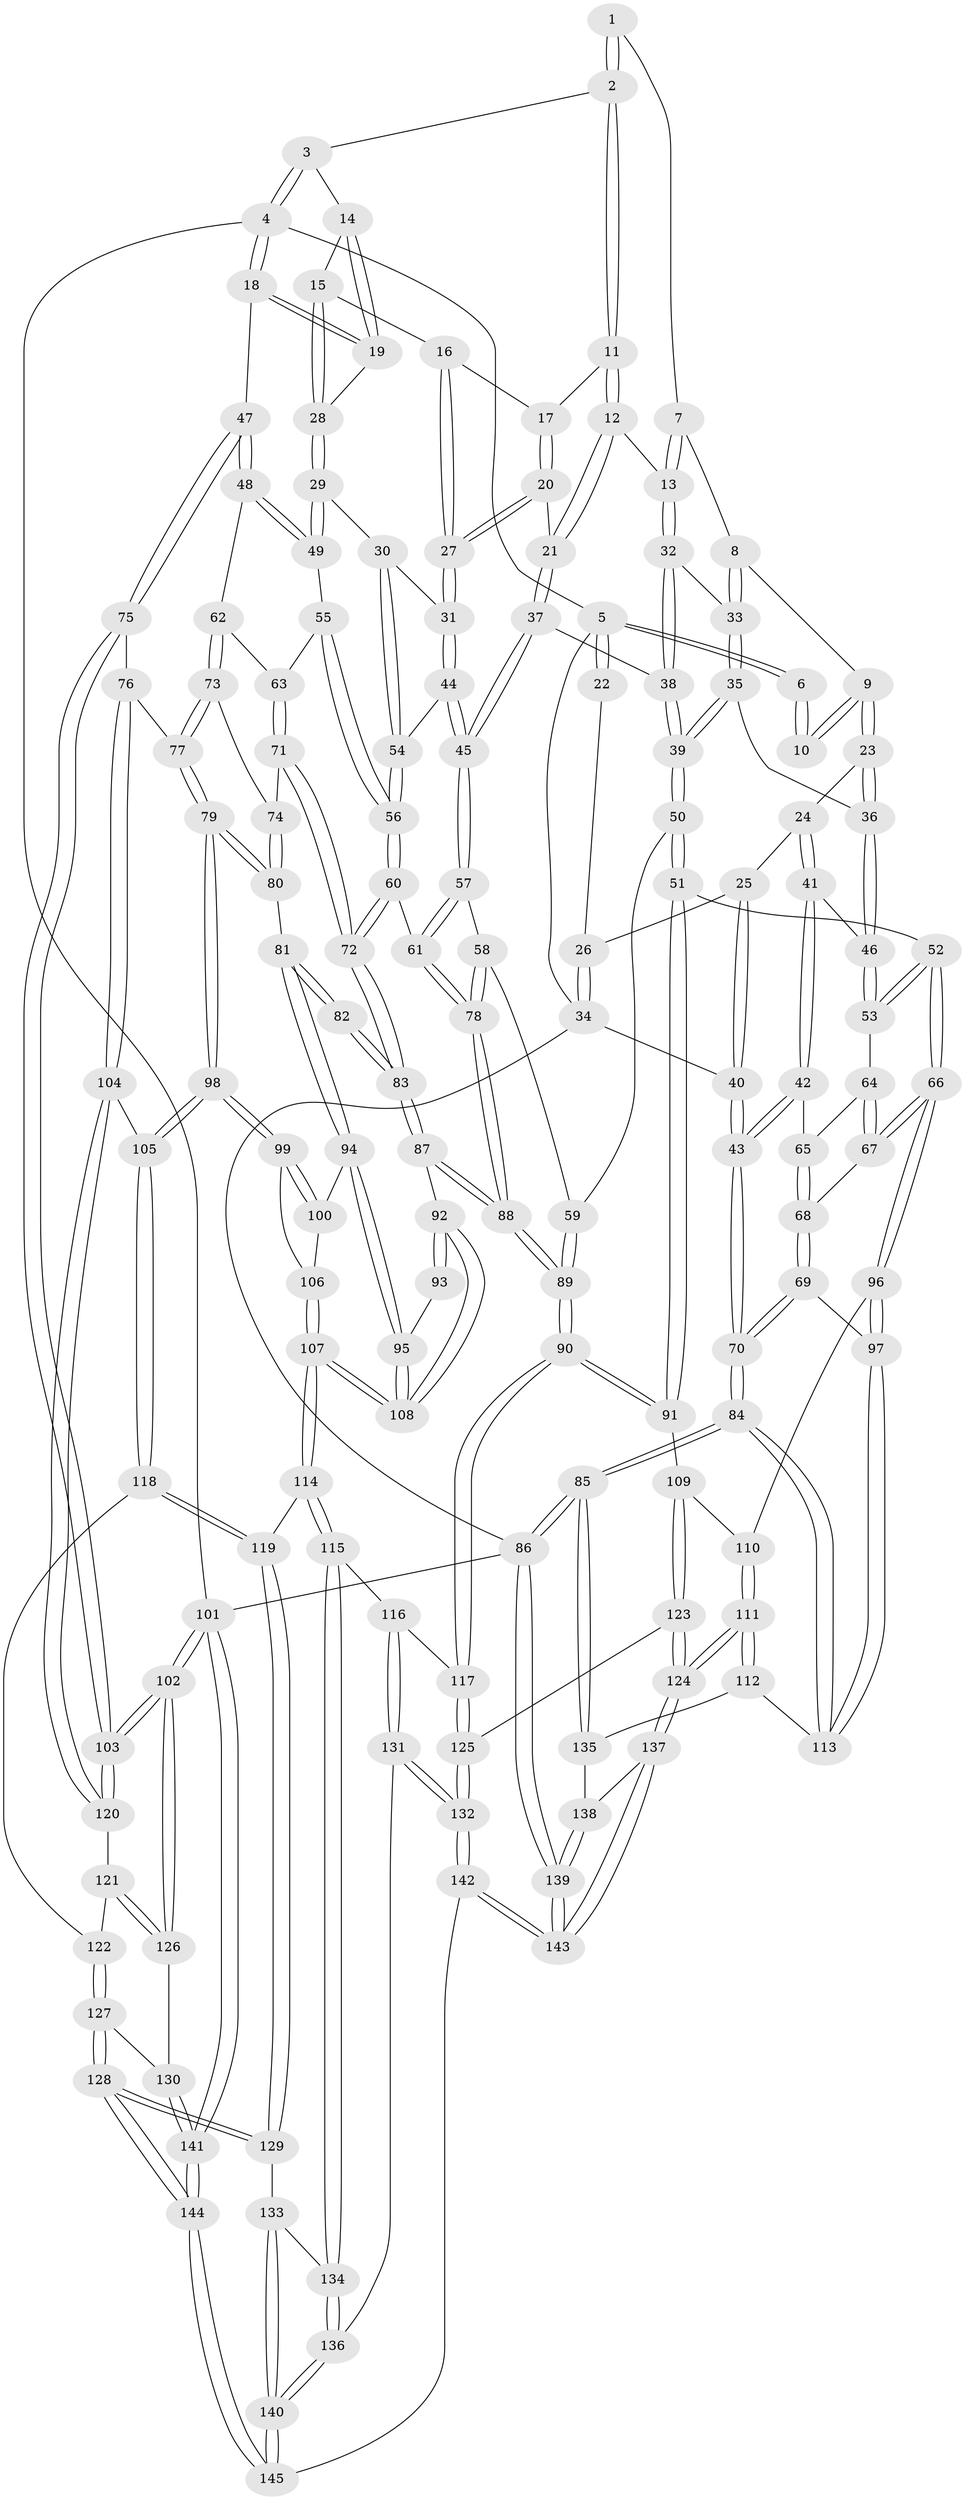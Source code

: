 // coarse degree distribution, {3: 0.14285714285714285, 5: 0.37362637362637363, 8: 0.01098901098901099, 4: 0.3956043956043956, 6: 0.06593406593406594, 7: 0.01098901098901099}
// Generated by graph-tools (version 1.1) at 2025/24/03/03/25 07:24:40]
// undirected, 145 vertices, 359 edges
graph export_dot {
graph [start="1"]
  node [color=gray90,style=filled];
  1 [pos="+0.30760915410084355+0"];
  2 [pos="+0.5991108286970482+0"];
  3 [pos="+1+0"];
  4 [pos="+1+0"];
  5 [pos="+0+0"];
  6 [pos="+0.1603585154687424+0"];
  7 [pos="+0.2972797121820309+0.01969817067963031"];
  8 [pos="+0.2819868977581066+0.12571882318066974"];
  9 [pos="+0.17873363224211233+0.13778820018154128"];
  10 [pos="+0.1349037746002117+0.09743494859332966"];
  11 [pos="+0.6002411279448407+0"];
  12 [pos="+0.49465665237002265+0.10609429344265268"];
  13 [pos="+0.47318554571870786+0.11923855864368567"];
  14 [pos="+0.8800691060522114+0.1041484941654227"];
  15 [pos="+0.7257261843787761+0.09296885173639757"];
  16 [pos="+0.72197149424977+0.09035498526107198"];
  17 [pos="+0.6804214026764157+0.02779390125316425"];
  18 [pos="+1+0.30942552902233555"];
  19 [pos="+0.9103564978675516+0.1552067086119547"];
  20 [pos="+0.592460206762664+0.2377957969145262"];
  21 [pos="+0.5657280375768677+0.2362349543925268"];
  22 [pos="+0.07878142335534485+0.11029738249890093"];
  23 [pos="+0.15898492625529972+0.23555080252202443"];
  24 [pos="+0.06518395022470223+0.24270793979539068"];
  25 [pos="+0.06094668407153063+0.23821489293825104"];
  26 [pos="+0.011474703808608419+0.1481756814603914"];
  27 [pos="+0.6450027497707315+0.2466686206177936"];
  28 [pos="+0.7979856995112595+0.2531810030926961"];
  29 [pos="+0.7943268179850135+0.3023340167479599"];
  30 [pos="+0.7674100117439976+0.31020972084509163"];
  31 [pos="+0.6900691039340447+0.30308939001821195"];
  32 [pos="+0.4053824356897844+0.16731291198102544"];
  33 [pos="+0.31737143131589646+0.1544517710692096"];
  34 [pos="+0+0.10659355888460702"];
  35 [pos="+0.26212789742181114+0.30793265763214"];
  36 [pos="+0.19999655099314181+0.31190499049232856"];
  37 [pos="+0.5194243960523198+0.31974598786942193"];
  38 [pos="+0.41681822051358103+0.316540897814223"];
  39 [pos="+0.36659133044340586+0.366898040789969"];
  40 [pos="+0+0.31119209743771753"];
  41 [pos="+0.025702163475534282+0.36657455866899574"];
  42 [pos="+0.0021294624812278813+0.3850549641294837"];
  43 [pos="+0+0.42646999431860133"];
  44 [pos="+0.6266045639707031+0.3729686899626193"];
  45 [pos="+0.5851732085098053+0.40783287463688206"];
  46 [pos="+0.18258854163634441+0.336990016643799"];
  47 [pos="+1+0.3374802908732684"];
  48 [pos="+0.9596500830827173+0.3675364567586932"];
  49 [pos="+0.833801267188178+0.32805364018330563"];
  50 [pos="+0.3684666754871759+0.492549499255344"];
  51 [pos="+0.3204847617088242+0.5342609619938717"];
  52 [pos="+0.30250871633196424+0.5355415381413249"];
  53 [pos="+0.18732613761374076+0.4212402627318415"];
  54 [pos="+0.7291070518180797+0.4114440240626616"];
  55 [pos="+0.7969224318741321+0.42630847961095963"];
  56 [pos="+0.7217225233469052+0.4710243332677443"];
  57 [pos="+0.5846043253012742+0.420047613456293"];
  58 [pos="+0.4975689410448698+0.47248017475479415"];
  59 [pos="+0.4171356530966358+0.5008493776517292"];
  60 [pos="+0.7068108356647116+0.5024023343836209"];
  61 [pos="+0.6314614825338067+0.47384646193137125"];
  62 [pos="+0.8706770504249692+0.4795037228491237"];
  63 [pos="+0.8247437752266593+0.47544489446009747"];
  64 [pos="+0.1478674734587506+0.4446307981433173"];
  65 [pos="+0.08460333137357885+0.44870951615546023"];
  66 [pos="+0.19898824250096586+0.5928466955871501"];
  67 [pos="+0.1425540966759961+0.5677754100401298"];
  68 [pos="+0.09854050529920357+0.560239347987977"];
  69 [pos="+0.003190812918911785+0.5891734420381991"];
  70 [pos="+0+0.5501078460895634"];
  71 [pos="+0.7367316749817009+0.5146137037706445"];
  72 [pos="+0.7134824723781795+0.5125143412146917"];
  73 [pos="+0.8700213949113288+0.5123259516346808"];
  74 [pos="+0.7974149028677789+0.5468338710783037"];
  75 [pos="+1+0.5057992096587203"];
  76 [pos="+1+0.5594924119281021"];
  77 [pos="+0.8973815239511438+0.5749381997337096"];
  78 [pos="+0.5770154120683924+0.5718953284945142"];
  79 [pos="+0.8569018554802974+0.6278317999815732"];
  80 [pos="+0.8307222414136041+0.6084196182577815"];
  81 [pos="+0.7384648845859175+0.6048411873140919"];
  82 [pos="+0.7295456527868385+0.5939970494289775"];
  83 [pos="+0.7131823248878681+0.5147533201401348"];
  84 [pos="+0+0.7819295719301042"];
  85 [pos="+0+0.9560932381214685"];
  86 [pos="+0+1"];
  87 [pos="+0.5934400810359349+0.6534083269333754"];
  88 [pos="+0.5590293806762446+0.6545984840188692"];
  89 [pos="+0.5553542601915138+0.6565015170106742"];
  90 [pos="+0.5182490563781129+0.7154515468769747"];
  91 [pos="+0.3692812474554701+0.6832570670326225"];
  92 [pos="+0.6343553589001135+0.6658038072284963"];
  93 [pos="+0.7247437055240061+0.5978321697668133"];
  94 [pos="+0.7450078793155084+0.6438547172413015"];
  95 [pos="+0.6889080457336567+0.6874298320937822"];
  96 [pos="+0.18751360338095946+0.6480006114166394"];
  97 [pos="+0.08395251290872538+0.710318117393526"];
  98 [pos="+0.857768745776305+0.6836135358254921"];
  99 [pos="+0.8475927150066132+0.6823742028841844"];
  100 [pos="+0.7484395413124196+0.6467107647534647"];
  101 [pos="+1+1"];
  102 [pos="+1+0.8390197032530445"];
  103 [pos="+1+0.8323302486620071"];
  104 [pos="+0.8937444365254176+0.7030617312811431"];
  105 [pos="+0.8628833588521536+0.6932197314644772"];
  106 [pos="+0.7503264204553192+0.7003433592684797"];
  107 [pos="+0.704180802572299+0.7386616379282065"];
  108 [pos="+0.6782424603462339+0.6961990240245483"];
  109 [pos="+0.32568789360967326+0.7470832019240619"];
  110 [pos="+0.19473843172258978+0.6640783331820012"];
  111 [pos="+0.19754837820307763+0.8396194889953889"];
  112 [pos="+0.09125548244700998+0.798798781507417"];
  113 [pos="+0.06869978812004876+0.7740996592762768"];
  114 [pos="+0.7118969821242646+0.7792691488411534"];
  115 [pos="+0.6327688040545291+0.8170510745752214"];
  116 [pos="+0.5587960619705098+0.7826860782751206"];
  117 [pos="+0.5213981586855362+0.7393354367125786"];
  118 [pos="+0.812331298432633+0.7744930814122772"];
  119 [pos="+0.7554270125867831+0.8016545782161831"];
  120 [pos="+0.940118411345612+0.7335938312027585"];
  121 [pos="+0.8941694508544+0.8178481769276941"];
  122 [pos="+0.8552028025267103+0.8152181068295418"];
  123 [pos="+0.2982932903396489+0.8578515192660141"];
  124 [pos="+0.2469265220539032+0.8847107079771815"];
  125 [pos="+0.4025632708489352+0.8780762741431051"];
  126 [pos="+0.9590012866628482+0.9003194560535249"];
  127 [pos="+0.8538198531946048+0.9300544640708928"];
  128 [pos="+0.8073150367389164+0.9560471844769726"];
  129 [pos="+0.7689867791723372+0.9129724052134846"];
  130 [pos="+0.9391320900353648+0.9108275045874281"];
  131 [pos="+0.5287725055643324+0.9232470137296312"];
  132 [pos="+0.45286559598118664+0.9321216581771762"];
  133 [pos="+0.6691852131473156+0.913796935234607"];
  134 [pos="+0.6336886713625522+0.8329465073456315"];
  135 [pos="+0.049833687634818755+0.8807521098983476"];
  136 [pos="+0.5559716014973548+0.9347146245246781"];
  137 [pos="+0.24539053240277595+0.8895156876013377"];
  138 [pos="+0.06637118773982596+0.9204381658301529"];
  139 [pos="+0+1"];
  140 [pos="+0.6094739217187332+0.983410395683661"];
  141 [pos="+0.9240492673834484+1"];
  142 [pos="+0.4198598678957328+1"];
  143 [pos="+0.18241087211542317+1"];
  144 [pos="+0.7630882425178145+1"];
  145 [pos="+0.6573418907254266+1"];
  1 -- 2;
  1 -- 2;
  1 -- 7;
  2 -- 3;
  2 -- 11;
  2 -- 11;
  3 -- 4;
  3 -- 4;
  3 -- 14;
  4 -- 5;
  4 -- 18;
  4 -- 18;
  4 -- 101;
  5 -- 6;
  5 -- 6;
  5 -- 22;
  5 -- 22;
  5 -- 34;
  6 -- 10;
  6 -- 10;
  7 -- 8;
  7 -- 13;
  7 -- 13;
  8 -- 9;
  8 -- 33;
  8 -- 33;
  9 -- 10;
  9 -- 10;
  9 -- 23;
  9 -- 23;
  11 -- 12;
  11 -- 12;
  11 -- 17;
  12 -- 13;
  12 -- 21;
  12 -- 21;
  13 -- 32;
  13 -- 32;
  14 -- 15;
  14 -- 19;
  14 -- 19;
  15 -- 16;
  15 -- 28;
  15 -- 28;
  16 -- 17;
  16 -- 27;
  16 -- 27;
  17 -- 20;
  17 -- 20;
  18 -- 19;
  18 -- 19;
  18 -- 47;
  19 -- 28;
  20 -- 21;
  20 -- 27;
  20 -- 27;
  21 -- 37;
  21 -- 37;
  22 -- 26;
  23 -- 24;
  23 -- 36;
  23 -- 36;
  24 -- 25;
  24 -- 41;
  24 -- 41;
  25 -- 26;
  25 -- 40;
  25 -- 40;
  26 -- 34;
  26 -- 34;
  27 -- 31;
  27 -- 31;
  28 -- 29;
  28 -- 29;
  29 -- 30;
  29 -- 49;
  29 -- 49;
  30 -- 31;
  30 -- 54;
  30 -- 54;
  31 -- 44;
  31 -- 44;
  32 -- 33;
  32 -- 38;
  32 -- 38;
  33 -- 35;
  33 -- 35;
  34 -- 40;
  34 -- 86;
  35 -- 36;
  35 -- 39;
  35 -- 39;
  36 -- 46;
  36 -- 46;
  37 -- 38;
  37 -- 45;
  37 -- 45;
  38 -- 39;
  38 -- 39;
  39 -- 50;
  39 -- 50;
  40 -- 43;
  40 -- 43;
  41 -- 42;
  41 -- 42;
  41 -- 46;
  42 -- 43;
  42 -- 43;
  42 -- 65;
  43 -- 70;
  43 -- 70;
  44 -- 45;
  44 -- 45;
  44 -- 54;
  45 -- 57;
  45 -- 57;
  46 -- 53;
  46 -- 53;
  47 -- 48;
  47 -- 48;
  47 -- 75;
  47 -- 75;
  48 -- 49;
  48 -- 49;
  48 -- 62;
  49 -- 55;
  50 -- 51;
  50 -- 51;
  50 -- 59;
  51 -- 52;
  51 -- 91;
  51 -- 91;
  52 -- 53;
  52 -- 53;
  52 -- 66;
  52 -- 66;
  53 -- 64;
  54 -- 56;
  54 -- 56;
  55 -- 56;
  55 -- 56;
  55 -- 63;
  56 -- 60;
  56 -- 60;
  57 -- 58;
  57 -- 61;
  57 -- 61;
  58 -- 59;
  58 -- 78;
  58 -- 78;
  59 -- 89;
  59 -- 89;
  60 -- 61;
  60 -- 72;
  60 -- 72;
  61 -- 78;
  61 -- 78;
  62 -- 63;
  62 -- 73;
  62 -- 73;
  63 -- 71;
  63 -- 71;
  64 -- 65;
  64 -- 67;
  64 -- 67;
  65 -- 68;
  65 -- 68;
  66 -- 67;
  66 -- 67;
  66 -- 96;
  66 -- 96;
  67 -- 68;
  68 -- 69;
  68 -- 69;
  69 -- 70;
  69 -- 70;
  69 -- 97;
  70 -- 84;
  70 -- 84;
  71 -- 72;
  71 -- 72;
  71 -- 74;
  72 -- 83;
  72 -- 83;
  73 -- 74;
  73 -- 77;
  73 -- 77;
  74 -- 80;
  74 -- 80;
  75 -- 76;
  75 -- 103;
  75 -- 103;
  76 -- 77;
  76 -- 104;
  76 -- 104;
  77 -- 79;
  77 -- 79;
  78 -- 88;
  78 -- 88;
  79 -- 80;
  79 -- 80;
  79 -- 98;
  79 -- 98;
  80 -- 81;
  81 -- 82;
  81 -- 82;
  81 -- 94;
  81 -- 94;
  82 -- 83;
  82 -- 83;
  83 -- 87;
  83 -- 87;
  84 -- 85;
  84 -- 85;
  84 -- 113;
  84 -- 113;
  85 -- 86;
  85 -- 86;
  85 -- 135;
  85 -- 135;
  86 -- 139;
  86 -- 139;
  86 -- 101;
  87 -- 88;
  87 -- 88;
  87 -- 92;
  88 -- 89;
  88 -- 89;
  89 -- 90;
  89 -- 90;
  90 -- 91;
  90 -- 91;
  90 -- 117;
  90 -- 117;
  91 -- 109;
  92 -- 93;
  92 -- 93;
  92 -- 108;
  92 -- 108;
  93 -- 95;
  94 -- 95;
  94 -- 95;
  94 -- 100;
  95 -- 108;
  95 -- 108;
  96 -- 97;
  96 -- 97;
  96 -- 110;
  97 -- 113;
  97 -- 113;
  98 -- 99;
  98 -- 99;
  98 -- 105;
  98 -- 105;
  99 -- 100;
  99 -- 100;
  99 -- 106;
  100 -- 106;
  101 -- 102;
  101 -- 102;
  101 -- 141;
  101 -- 141;
  102 -- 103;
  102 -- 103;
  102 -- 126;
  102 -- 126;
  103 -- 120;
  103 -- 120;
  104 -- 105;
  104 -- 120;
  104 -- 120;
  105 -- 118;
  105 -- 118;
  106 -- 107;
  106 -- 107;
  107 -- 108;
  107 -- 108;
  107 -- 114;
  107 -- 114;
  109 -- 110;
  109 -- 123;
  109 -- 123;
  110 -- 111;
  110 -- 111;
  111 -- 112;
  111 -- 112;
  111 -- 124;
  111 -- 124;
  112 -- 113;
  112 -- 135;
  114 -- 115;
  114 -- 115;
  114 -- 119;
  115 -- 116;
  115 -- 134;
  115 -- 134;
  116 -- 117;
  116 -- 131;
  116 -- 131;
  117 -- 125;
  117 -- 125;
  118 -- 119;
  118 -- 119;
  118 -- 122;
  119 -- 129;
  119 -- 129;
  120 -- 121;
  121 -- 122;
  121 -- 126;
  121 -- 126;
  122 -- 127;
  122 -- 127;
  123 -- 124;
  123 -- 124;
  123 -- 125;
  124 -- 137;
  124 -- 137;
  125 -- 132;
  125 -- 132;
  126 -- 130;
  127 -- 128;
  127 -- 128;
  127 -- 130;
  128 -- 129;
  128 -- 129;
  128 -- 144;
  128 -- 144;
  129 -- 133;
  130 -- 141;
  130 -- 141;
  131 -- 132;
  131 -- 132;
  131 -- 136;
  132 -- 142;
  132 -- 142;
  133 -- 134;
  133 -- 140;
  133 -- 140;
  134 -- 136;
  134 -- 136;
  135 -- 138;
  136 -- 140;
  136 -- 140;
  137 -- 138;
  137 -- 143;
  137 -- 143;
  138 -- 139;
  138 -- 139;
  139 -- 143;
  139 -- 143;
  140 -- 145;
  140 -- 145;
  141 -- 144;
  141 -- 144;
  142 -- 143;
  142 -- 143;
  142 -- 145;
  144 -- 145;
  144 -- 145;
}
